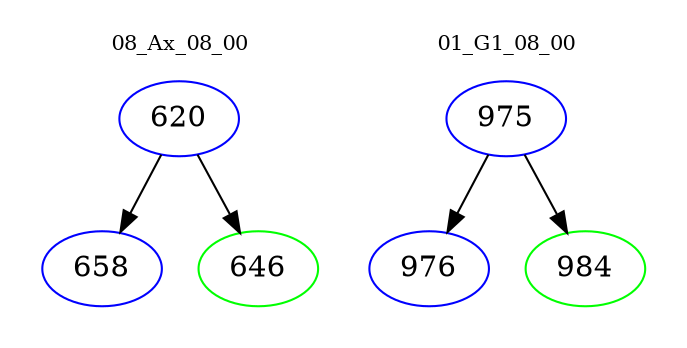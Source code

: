 digraph{
subgraph cluster_0 {
color = white
label = "08_Ax_08_00";
fontsize=10;
T0_620 [label="620", color="blue"]
T0_620 -> T0_658 [color="black"]
T0_658 [label="658", color="blue"]
T0_620 -> T0_646 [color="black"]
T0_646 [label="646", color="green"]
}
subgraph cluster_1 {
color = white
label = "01_G1_08_00";
fontsize=10;
T1_975 [label="975", color="blue"]
T1_975 -> T1_976 [color="black"]
T1_976 [label="976", color="blue"]
T1_975 -> T1_984 [color="black"]
T1_984 [label="984", color="green"]
}
}
